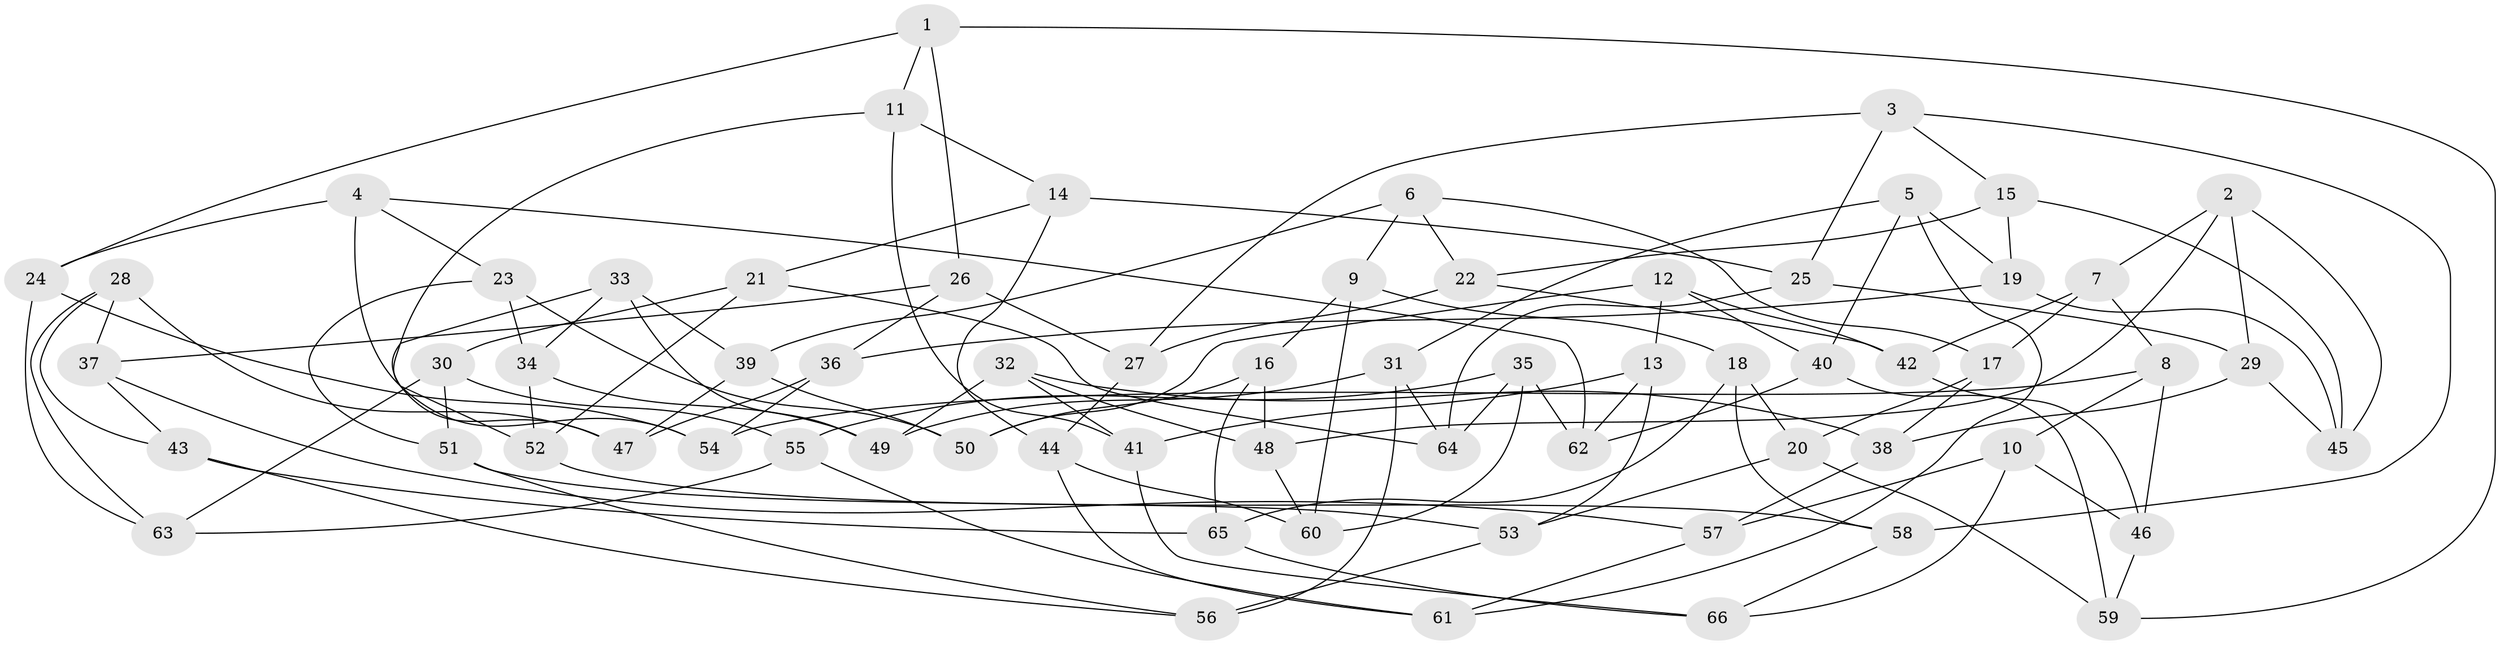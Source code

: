 // coarse degree distribution, {8: 0.07692307692307693, 5: 0.10256410256410256, 6: 0.20512820512820512, 4: 0.48717948717948717, 7: 0.02564102564102564, 3: 0.05128205128205128, 10: 0.02564102564102564, 9: 0.02564102564102564}
// Generated by graph-tools (version 1.1) at 2025/20/03/04/25 18:20:42]
// undirected, 66 vertices, 132 edges
graph export_dot {
graph [start="1"]
  node [color=gray90,style=filled];
  1;
  2;
  3;
  4;
  5;
  6;
  7;
  8;
  9;
  10;
  11;
  12;
  13;
  14;
  15;
  16;
  17;
  18;
  19;
  20;
  21;
  22;
  23;
  24;
  25;
  26;
  27;
  28;
  29;
  30;
  31;
  32;
  33;
  34;
  35;
  36;
  37;
  38;
  39;
  40;
  41;
  42;
  43;
  44;
  45;
  46;
  47;
  48;
  49;
  50;
  51;
  52;
  53;
  54;
  55;
  56;
  57;
  58;
  59;
  60;
  61;
  62;
  63;
  64;
  65;
  66;
  1 -- 59;
  1 -- 24;
  1 -- 11;
  1 -- 26;
  2 -- 48;
  2 -- 7;
  2 -- 45;
  2 -- 29;
  3 -- 27;
  3 -- 15;
  3 -- 58;
  3 -- 25;
  4 -- 23;
  4 -- 54;
  4 -- 62;
  4 -- 24;
  5 -- 19;
  5 -- 40;
  5 -- 31;
  5 -- 61;
  6 -- 39;
  6 -- 9;
  6 -- 17;
  6 -- 22;
  7 -- 17;
  7 -- 8;
  7 -- 42;
  8 -- 46;
  8 -- 54;
  8 -- 10;
  9 -- 18;
  9 -- 16;
  9 -- 60;
  10 -- 57;
  10 -- 46;
  10 -- 66;
  11 -- 14;
  11 -- 47;
  11 -- 41;
  12 -- 50;
  12 -- 42;
  12 -- 40;
  12 -- 13;
  13 -- 62;
  13 -- 41;
  13 -- 53;
  14 -- 44;
  14 -- 25;
  14 -- 21;
  15 -- 22;
  15 -- 45;
  15 -- 19;
  16 -- 48;
  16 -- 50;
  16 -- 65;
  17 -- 38;
  17 -- 20;
  18 -- 65;
  18 -- 20;
  18 -- 58;
  19 -- 45;
  19 -- 36;
  20 -- 53;
  20 -- 59;
  21 -- 30;
  21 -- 52;
  21 -- 64;
  22 -- 42;
  22 -- 27;
  23 -- 51;
  23 -- 34;
  23 -- 50;
  24 -- 63;
  24 -- 54;
  25 -- 29;
  25 -- 64;
  26 -- 36;
  26 -- 37;
  26 -- 27;
  27 -- 44;
  28 -- 63;
  28 -- 37;
  28 -- 47;
  28 -- 43;
  29 -- 38;
  29 -- 45;
  30 -- 55;
  30 -- 51;
  30 -- 63;
  31 -- 56;
  31 -- 49;
  31 -- 64;
  32 -- 38;
  32 -- 41;
  32 -- 49;
  32 -- 48;
  33 -- 52;
  33 -- 49;
  33 -- 34;
  33 -- 39;
  34 -- 52;
  34 -- 49;
  35 -- 64;
  35 -- 60;
  35 -- 62;
  35 -- 55;
  36 -- 54;
  36 -- 47;
  37 -- 57;
  37 -- 43;
  38 -- 57;
  39 -- 47;
  39 -- 50;
  40 -- 62;
  40 -- 59;
  41 -- 66;
  42 -- 46;
  43 -- 65;
  43 -- 56;
  44 -- 60;
  44 -- 61;
  46 -- 59;
  48 -- 60;
  51 -- 56;
  51 -- 53;
  52 -- 58;
  53 -- 56;
  55 -- 61;
  55 -- 63;
  57 -- 61;
  58 -- 66;
  65 -- 66;
}
